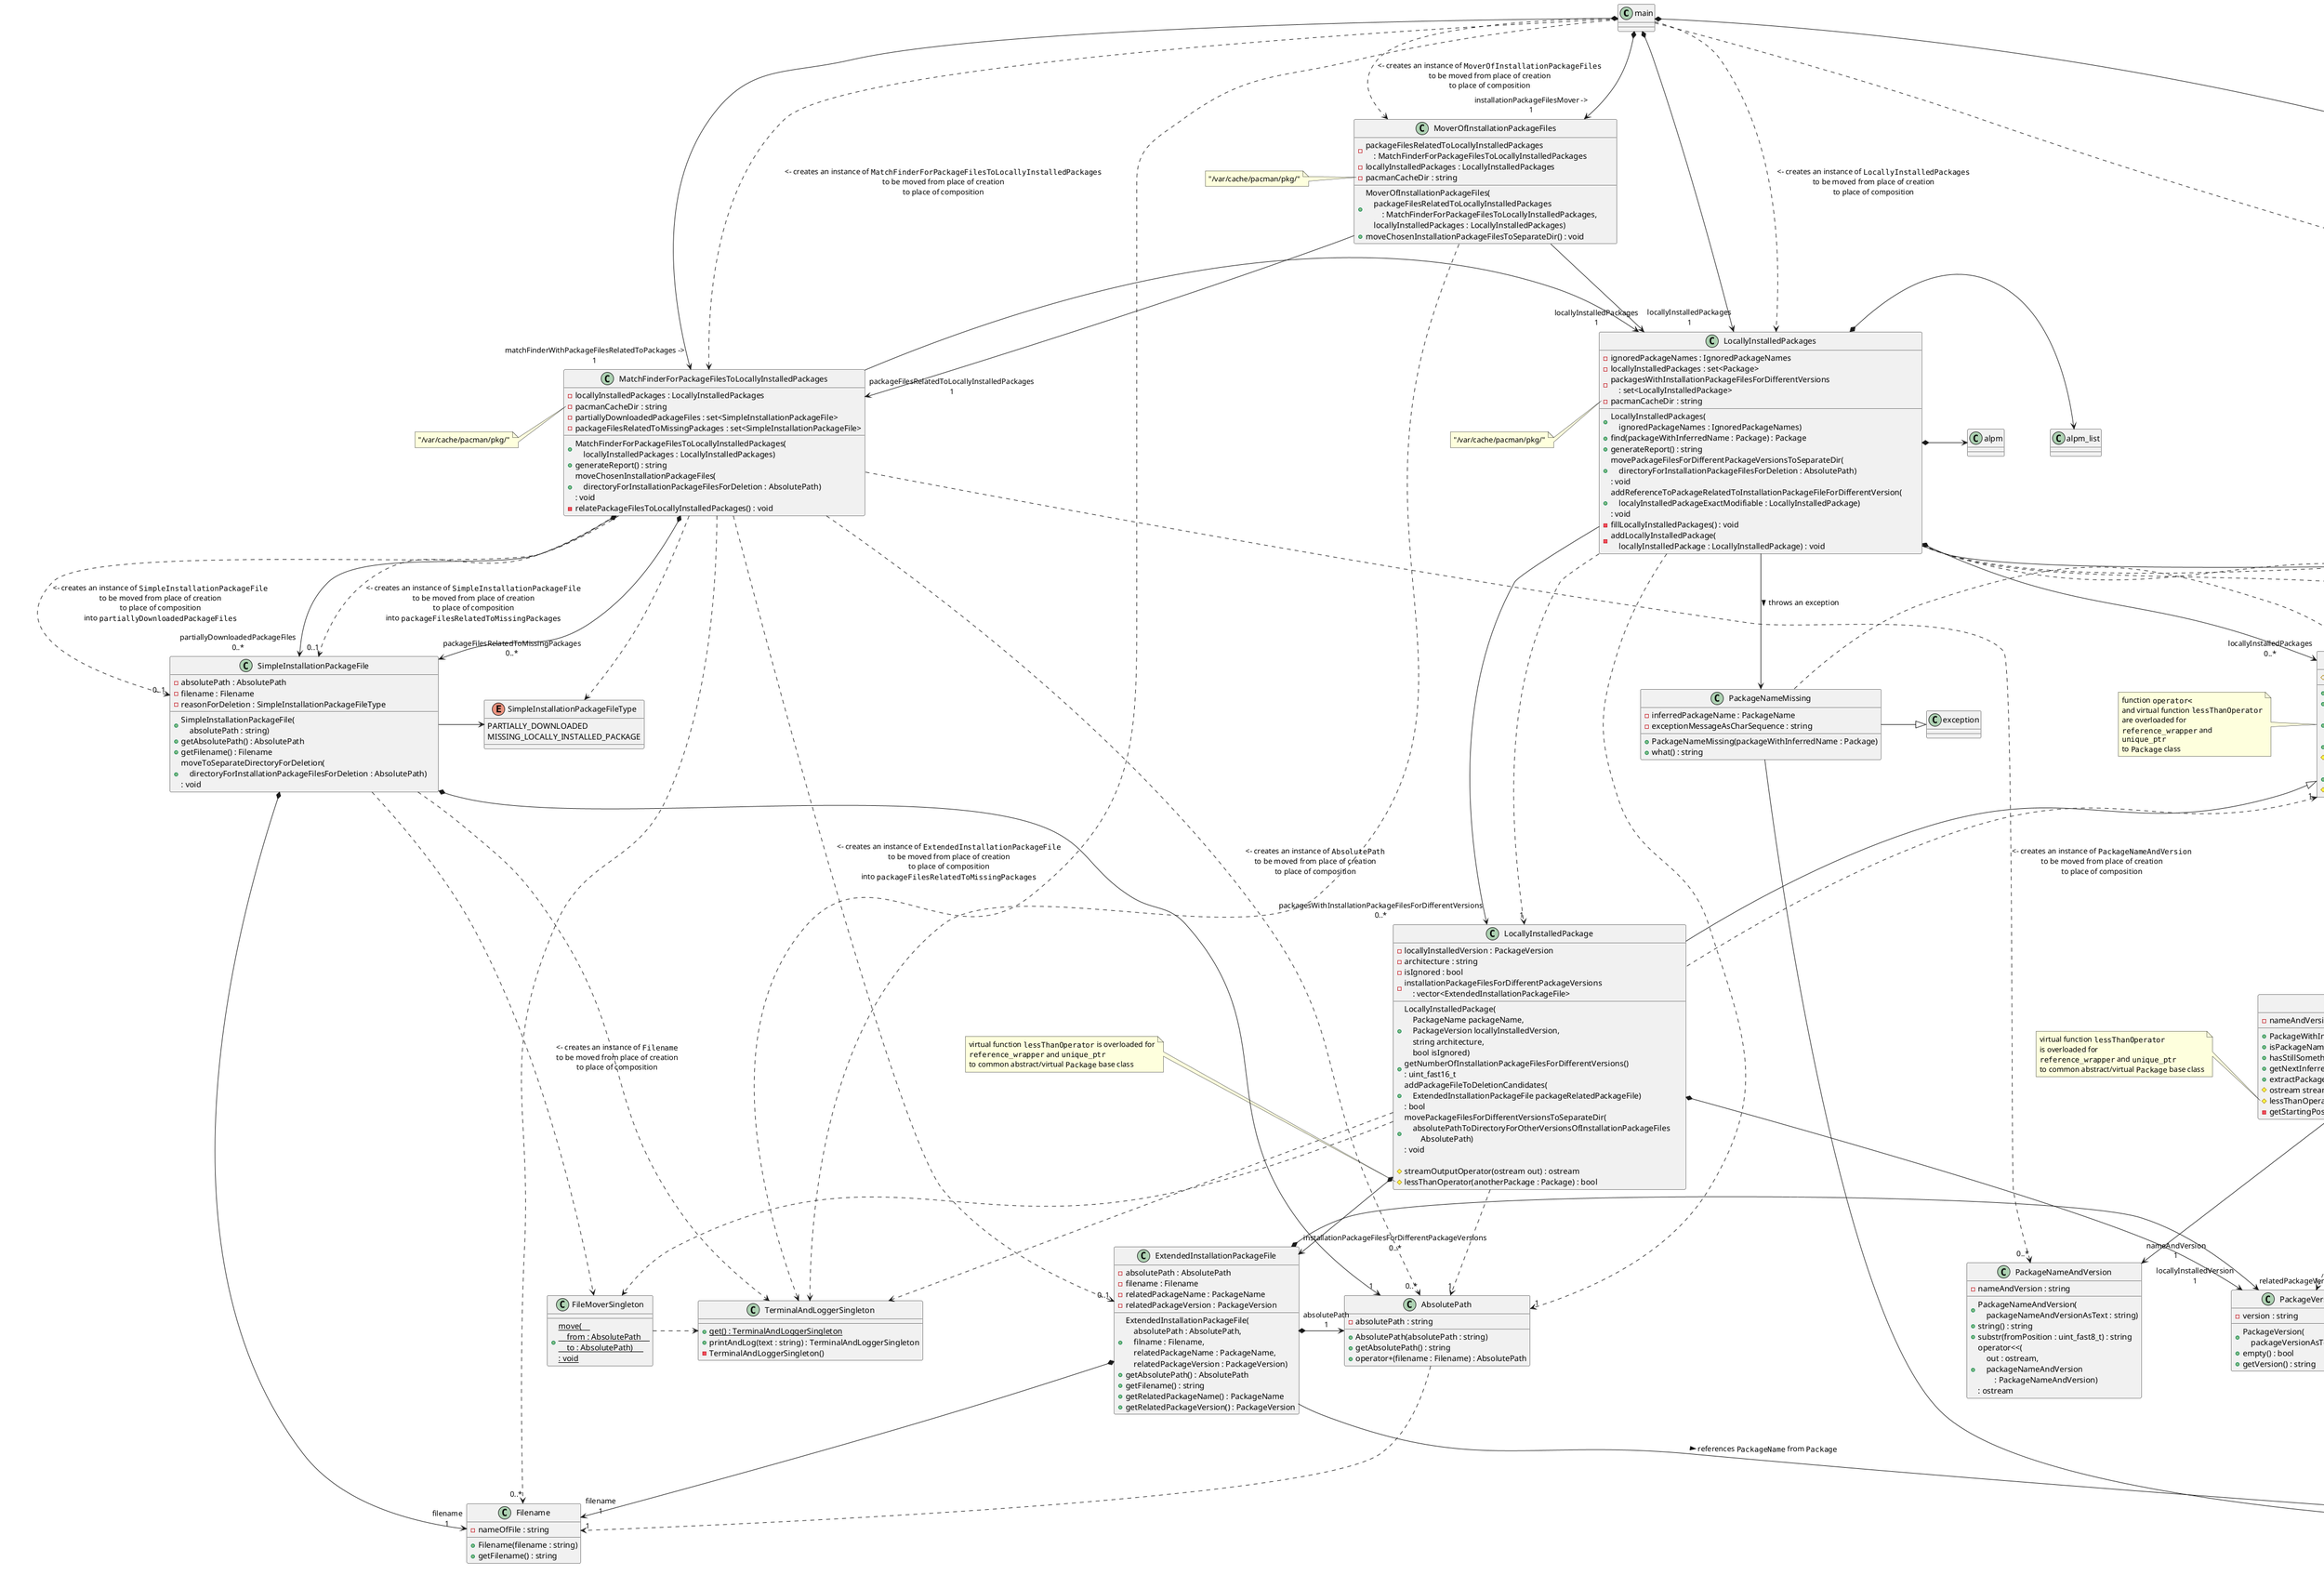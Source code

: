 @startuml clean_pacman_cache_dir
skinparam nodesep 80
skinparam ranksep 100

class main

main .d.> IgnoredPackageNames : "<- creates an instance of ""IgnoredPackageNames""\nto be moved from place of creation\nto place of composition"
main *-d-> "ignoredPackageNames ->\n1" IgnoredPackageNames

main ..d> LocallyInstalledPackages : "<- creates an instance of ""LocallyInstalledPackages""\nto be moved from place of creation\nto place of composition"
main *-d-> "locallyInstalledPackages\n1" LocallyInstalledPackages

main .d.> MatchFinderForPackageFilesToLocallyInstalledPackages : "<- creates an instance of ""MatchFinderForPackageFilesToLocallyInstalledPackages""\nto be moved from place of creation\nto place of composition"
main *-d-> "matchFinderWithPackageFilesRelatedToPackages ->\n1" MatchFinderForPackageFilesToLocallyInstalledPackages

main .d.> MoverOfInstallationPackageFiles : "<- creates an instance of ""MoverOfInstallationPackageFiles""\nto be moved from place of creation\nto place of composition"
main *-d-> "installationPackageFilesMover ->\n1" MoverOfInstallationPackageFiles

main .> TerminalAndLoggerSingleton

class MoverOfInstallationPackageFiles {
    + MoverOfInstallationPackageFiles(\
        \n    packageFilesRelatedToLocallyInstalledPackages\
        \n        : MatchFinderForPackageFilesToLocallyInstalledPackages,\
        \n    locallyInstalledPackages : LocallyInstalledPackages)
    + moveChosenInstallationPackageFilesToSeparateDir() : void

    - packageFilesRelatedToLocallyInstalledPackages\
        \n    : MatchFinderForPackageFilesToLocallyInstalledPackages
    - locallyInstalledPackages : LocallyInstalledPackages
    - pacmanCacheDir : string
}

note left of MoverOfInstallationPackageFiles::pacmanCacheDir
    "/var/cache/pacman/pkg/"
end note

MoverOfInstallationPackageFiles -d-> "packageFilesRelatedToLocallyInstalledPackages\n1" MatchFinderForPackageFilesToLocallyInstalledPackages
MoverOfInstallationPackageFiles -d-> "locallyInstalledPackages\n1" LocallyInstalledPackages
MoverOfInstallationPackageFiles .> TerminalAndLoggerSingleton

class IgnoredPackageNames {
    + IgnoredPackageNames()
    + isPackageWithGivenNameIgnored(\
        \n    ignoredPackageNameCandidate : IgnoredPackageName) : bool
    + generateReport() : string

    - ignoredPackageNames : vector<IgnoredPackageName>
}

IgnoredPackageNames .> IgnoredPackageNameComparatorPredicate

class IgnoredPackageNameComparatorPredicate {
    + IgnoredPackageNameComparatorPredicate(\
        \n    ignoredPackageNameCandidate : IgnoredPackageName)
    + bool operator()(otherPackage : IgnoredPackageName)

    - ignoredPackageNameCandidate : IgnoredPackageName
}

IgnoredPackageNameComparatorPredicate .> IgnoredPackageName : "compares for equality two instances of type >"

class IgnoredPackageName {
    + IgnoredPackageName(\
        \n    ignoredPackageName : string)

    - name : string
}

IgnoredPackageNames .d.> IgnoredPackageName : "<- creates an instance of ""IgnoredPackageName""\nto be moved from place of creation\nto place of composition"
IgnoredPackageNames *-d-> "ignoredPackageNames ->\n0..*" IgnoredPackageName

class LocallyInstalledPackages {
    + LocallyInstalledPackages(\
        \n    ignoredPackageNames : IgnoredPackageNames)
    + find(packageWithInferredName : Package) : Package
    + generateReport() : string
    + movePackageFilesForDifferentPackageVersionsToSeparateDir(\
        \n    directoryForInstallationPackageFilesForDeletion : AbsolutePath)\
      \n: void
    + addReferenceToPackageRelatedToInstallationPackageFileForDifferentVersion(\
        \n    localyInstalledPackageExactModifiable : LocallyInstalledPackage)\
      \n: void

    - ignoredPackageNames : IgnoredPackageNames
    - locallyInstalledPackages : set<Package>
    - packagesWithInstallationPackageFilesForDifferentVersions\
        \n    : set<LocallyInstalledPackage>
    - pacmanCacheDir : string

    - fillLocallyInstalledPackages() : void
    - addLocallyInstalledPackage(\
        \n    locallyInstalledPackage : LocallyInstalledPackage) : void
}

note left of LocallyInstalledPackages::pacmanCacheDir
    "/var/cache/pacman/pkg/"
end note

LocallyInstalledPackages -d-> IgnoredPackageNames
LocallyInstalledPackages *-d-> "locallyInstalledPackages\n0..*" Package
LocallyInstalledPackages -d-> "packagesWithInstallationPackageFilesForDifferentVersions\n0..*" LocallyInstalledPackage
LocallyInstalledPackages .d.> "1" PackageVersion : "<- creates an instance of ""PackageVersion""\nto be moved from place of creation\nto place of composition\nfor an instance of type ""LocallyInstalledPackage"""
LocallyInstalledPackages .d.> "1" PackageName : "<- creates an instance of ""PackageVersion""\nto be moved from place of creation\nto place of composition\nfor an instance of type ""LocallyInstalledPackage"""
LocallyInstalledPackages *-> alpm
LocallyInstalledPackages *-> alpm_list
LocallyInstalledPackages -d-> PackageNameMissing : "throws an exception >"
LocallyInstalledPackages .d.> "1" AbsolutePath
LocallyInstalledPackages .d.> "1" LocallyInstalledPackage

class PackageNameMissing {
    + PackageNameMissing(packageWithInferredName : Package)
    + what() : string

    - inferredPackageName : PackageName
    - exceptionMessageAsCharSequence : string
}

PackageNameMissing -|> exception
PackageNameMissing .> Package
PackageNameMissing -> "inferredPackageName\n1" PackageName

class MatchFinderForPackageFilesToLocallyInstalledPackages {
    + MatchFinderForPackageFilesToLocallyInstalledPackages(\
        \n    locallyInstalledPackages : LocallyInstalledPackages)
    + generateReport() : string
    + moveChosenInstallationPackageFiles(\
        \n    directoryForInstallationPackageFilesForDeletion : AbsolutePath)\
      \n: void

    - locallyInstalledPackages : LocallyInstalledPackages
    - pacmanCacheDir : string
    - partiallyDownloadedPackageFiles : set<SimpleInstallationPackageFile>
    - packageFilesRelatedToMissingPackages : set<SimpleInstallationPackageFile>

    - relatePackageFilesToLocallyInstalledPackages() : void
}

note left of MatchFinderForPackageFilesToLocallyInstalledPackages::pacmanCacheDir
    "/var/cache/pacman/pkg/"
end note

MatchFinderForPackageFilesToLocallyInstalledPackages -> LocallyInstalledPackages

MatchFinderForPackageFilesToLocallyInstalledPackages .d.> "0..1" SimpleInstallationPackageFile : "<- creates an instance of ""SimpleInstallationPackageFile""\nto be moved from place of creation\nto place of composition\ninto ""partiallyDownloadedPackageFiles"""
MatchFinderForPackageFilesToLocallyInstalledPackages *-d-> "partiallyDownloadedPackageFiles\n0..*" SimpleInstallationPackageFile

MatchFinderForPackageFilesToLocallyInstalledPackages .d.> "0..1" SimpleInstallationPackageFile : "<- creates an instance of ""SimpleInstallationPackageFile""\nto be moved from place of creation\nto place of composition\ninto ""packageFilesRelatedToMissingPackages"""
MatchFinderForPackageFilesToLocallyInstalledPackages *-d-> "packageFilesRelatedToMissingPackages\n0..*" SimpleInstallationPackageFile

MatchFinderForPackageFilesToLocallyInstalledPackages .d.> SimpleInstallationPackageFileType

MatchFinderForPackageFilesToLocallyInstalledPackages .d.> "0..1" ExtendedInstallationPackageFile : "<- creates an instance of ""ExtendedInstallationPackageFile""\nto be moved from place of creation\nto place of composition\ninto ""packageFilesRelatedToMissingPackages"""

MatchFinderForPackageFilesToLocallyInstalledPackages .d.> "0..*" PackageNameAndVersion : "<- creates an instance of ""PackageNameAndVersion""\nto be moved from place of creation\nto place of composition"
MatchFinderForPackageFilesToLocallyInstalledPackages .d.> "0..*" AbsolutePath : "<- creates an instance of ""AbsolutePath""\nto be moved from place of creation\nto place of composition"
MatchFinderForPackageFilesToLocallyInstalledPackages .d.> "0..*" Filename : "<- creates an instance of ""Filename""\nto be moved from place of creation\nto place of composition"

abstract class Package {
    + Package(packageName : PackageName)
    + {abstract} ~Package()

    + getName() : PackageName

    + operator<<(out : ostream, package : Package) : ostream
    # {abstract} streamOutputOperator(out : ostream) : ostream

    + operator<(package : Package, anotherPackage : Package) : bool
    # {abstract} lessThanOperator(Package anotherPackage) : bool

    # name : PackageName
}

note left of Package: function ""operator<""\nand virtual function ""lessThanOperator""\nare overloaded for\n""reference_wrapper"" and\n""unique_ptr""\nto ""Package"" class

Package *-> "name\n1" PackageName

class PackageWithInferredName {
    + PackageWithInferredName(extractedPackageNameAndVersionAsText : string)
    + isPackageNameEmpty() : bool
    + hasStillSomethingInPackageName() : bool
    + getNextInferredPackageNameCandidate() : void
    + extractPackageVersion() : PackageVersion
    # ostream streamOutputOperator(out : ostream)
    # lessThanOperator(anotherPackage : Package) : bool

    - nameAndVersion : PackageNameAndVersion
    - getStartingPositionForPackageVersion() : uint_fast8_t
}

PackageWithInferredName -u-|> Package
PackageWithInferredName .u.> "1" Package
PackageWithInferredName .d.> "1" PackageVersion
PackageWithInferredName *-d-> "nameAndVersion\n1" PackageNameAndVersion

note left of PackageWithInferredName::lessThanOperator
    virtual function ""lessThanOperator""
    is overloaded for
    ""reference_wrapper"" and ""unique_ptr""
    to common abstract/virtual ""Package"" base class
end note

class LocallyInstalledPackage {
    + LocallyInstalledPackage(\
      \n    PackageName packageName,\
      \n    PackageVersion locallyInstalledVersion,\
      \n    string architecture,\
      \n    bool isIgnored)
    + getNumberOfInstallationPackageFilesForDifferentVersions()\
      \n: uint_fast16_t
    + addPackageFileToDeletionCandidates(\
      \n    ExtendedInstallationPackageFile packageRelatedPackageFile)\
      \n: bool
    + movePackageFilesForDifferentVersionsToSeparateDir(\
      \n    absolutePathToDirectoryForOtherVersionsOfInstallationPackageFiles\
      \n        AbsolutePath)\
      \n: void

    # streamOutputOperator(ostream out) : ostream
    # lessThanOperator(anotherPackage : Package) : bool

    - locallyInstalledVersion : PackageVersion
    - architecture : string
    - isIgnored : bool
    - installationPackageFilesForDifferentPackageVersions\
      \n    : vector<ExtendedInstallationPackageFile>
}

'note bottom of LocallyInstalledPackage: virtual function ""lessThanOperator""\nis overloaded for\n""reference_wrapper"" and\n""unique_ptr""\nto common abstract/virtual ""Package"" base class
note left of LocallyInstalledPackage::lessThanOperator
    virtual function ""lessThanOperator"" is overloaded for
    ""reference_wrapper"" and ""unique_ptr""
    to common abstract/virtual ""Package"" base class
end note

LocallyInstalledPackage -u-|> Package
LocallyInstalledPackage .u.> "1" Package
LocallyInstalledPackage *--> "installationPackageFilesForDifferentPackageVersions\n0..*" ExtendedInstallationPackageFile
LocallyInstalledPackage *-> "locallyInstalledVersion\n1" PackageVersion
LocallyInstalledPackage .d.> "1" AbsolutePath
LocallyInstalledPackage .d.> FileMoverSingleton
LocallyInstalledPackage .> TerminalAndLoggerSingleton

class FileMoverSingleton {
    + {static} move(\
    \n    from : AbsolutePath\
    \n    to : AbsolutePath) \
    \n: void
}

FileMoverSingleton .> TerminalAndLoggerSingleton

class SimpleInstallationPackageFile {
    + SimpleInstallationPackageFile(\
        \n    absolutePath : string)
    + getAbsolutePath() : AbsolutePath
    + getFilename() : Filename
    + moveToSeparateDirectoryForDeletion(\
    \n    directoryForInstallationPackageFilesForDeletion : AbsolutePath)\
    \n: void
    - absolutePath : AbsolutePath
    - filename : Filename
    - reasonForDeletion : SimpleInstallationPackageFileType
}

SimpleInstallationPackageFile *-> "1" AbsolutePath
SimpleInstallationPackageFile *-> "filename\n1" Filename
SimpleInstallationPackageFile -> SimpleInstallationPackageFileType
SimpleInstallationPackageFile .d.> FileMoverSingleton
SimpleInstallationPackageFile .> TerminalAndLoggerSingleton

class ExtendedInstallationPackageFile {
    + ExtendedInstallationPackageFile(\
        \n    absolutePath : AbsolutePath,\
        \n    filname : Filename,\
        \n    relatedPackageName : PackageName,\
        \n    relatedPackageVersion : PackageVersion)
    + getAbsolutePath() : AbsolutePath
    + getFilename() : string
    + getRelatedPackageName() : PackageName
    + getRelatedPackageVersion() : PackageVersion
    - absolutePath : AbsolutePath
    - filename : Filename
    - relatedPackageName : PackageName
    - relatedPackageVersion : PackageVersion
}

ExtendedInstallationPackageFile *-> "absolutePath\n1" AbsolutePath
ExtendedInstallationPackageFile *-> "filename\n1" Filename

ExtendedInstallationPackageFile --> "relatedPackageName\n1" PackageName : "references ""PackageName"" from ""Package"" >"
/'
The relationship between 'PackageFile' and 'PackageName'
 can also be modelled with 'shared_ptr' packageName member
 in Package and referenced to a 'weak_ptr' relatedPackageName
 member in PackageFile but I'll leave this as is now,
 because 'unique_ptr' with reference has less overhead
 than 'shared_ptr' with 'weak_ptr'
 because of the reference counting feature of 'shared_ptr'
'/

ExtendedInstallationPackageFile *-> "relatedPackageVersion 1 ->" PackageVersion

class PackageName {
    + PackageName(name : string)
    + empty() : bool
    + at(position : size_t) : char
    + size() : size_t
    + pop_back() : void
    + string() : string

    - name : string
}

LocallyInstalledPackages .> "0..*" PackageName : "<- creates an instance of ""PackageName""\nto be moved from place of creation\nto place of composition"

class PackageVersion {
    + PackageVersion(\
        \n    packageVersionAsText : string)
    + empty() : bool
    + getVersion() : string

    - version : string
}

class PackageNameAndVersion {
    + PackageNameAndVersion(\
        \n    packageNameAndVersionAsText : string)
    + string() : string
    + substr(fromPosition : uint_fast8_t) : string
    + operator<<(\
        \n    out : ostream,\
        \n    packageNameAndVersion\
        \n        : PackageNameAndVersion)\
    \n: ostream

    - nameAndVersion : string
}

class AbsolutePath {
    + AbsolutePath(absolutePath : string)
    + getAbsolutePath() : string
    + operator+(filename : Filename) : AbsolutePath
    - absolutePath : string
}

AbsolutePath ..> "1" Filename

class Filename {
    + Filename(filename : string)
    + getFilename() : string
    - nameOfFile : string
}

enum SimpleInstallationPackageFileType {
    PARTIALLY_DOWNLOADED
    MISSING_LOCALLY_INSTALLED_PACKAGE
}

class TerminalAndLoggerSingleton {
    + {static} get() : TerminalAndLoggerSingleton
    + printAndLog(text : string) : TerminalAndLoggerSingleton
    - TerminalAndLoggerSingleton()
}
@enduml
